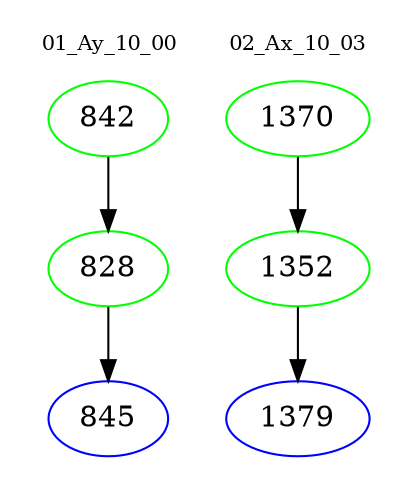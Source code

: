 digraph{
subgraph cluster_0 {
color = white
label = "01_Ay_10_00";
fontsize=10;
T0_842 [label="842", color="green"]
T0_842 -> T0_828 [color="black"]
T0_828 [label="828", color="green"]
T0_828 -> T0_845 [color="black"]
T0_845 [label="845", color="blue"]
}
subgraph cluster_1 {
color = white
label = "02_Ax_10_03";
fontsize=10;
T1_1370 [label="1370", color="green"]
T1_1370 -> T1_1352 [color="black"]
T1_1352 [label="1352", color="green"]
T1_1352 -> T1_1379 [color="black"]
T1_1379 [label="1379", color="blue"]
}
}
